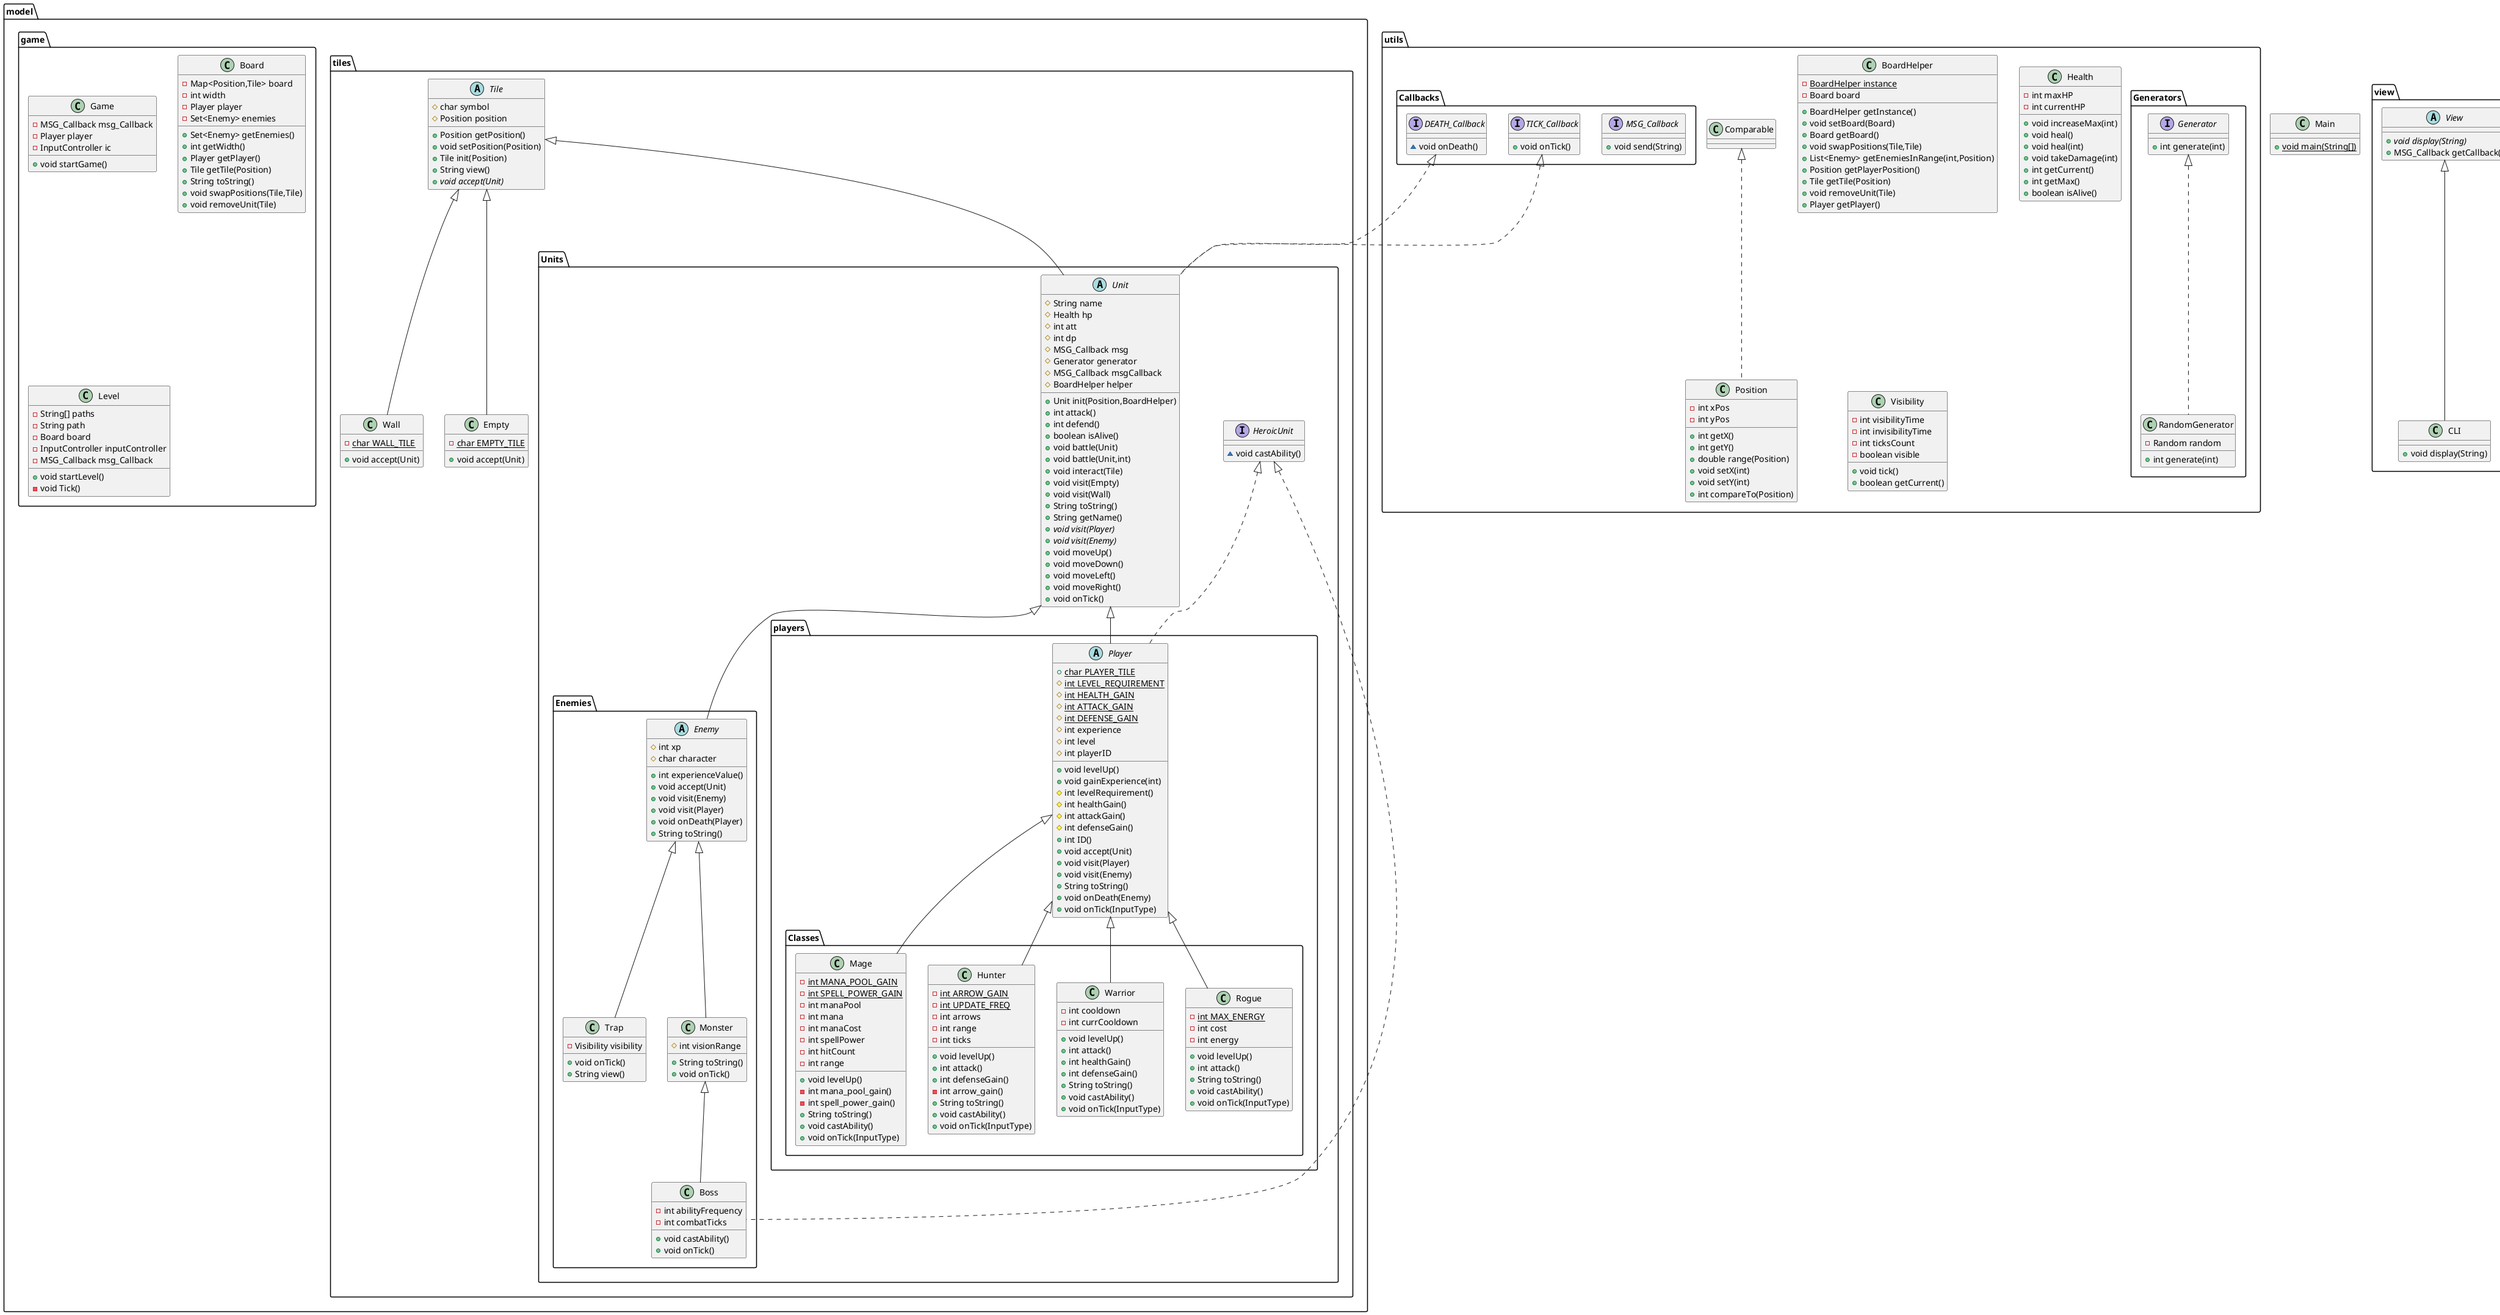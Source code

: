@startuml
class model.tiles.Wall {
- {static} char WALL_TILE
+ void accept(Unit)
}


class model.tiles.Units.players.Classes.Rogue {
- {static} int MAX_ENERGY
- int cost
- int energy
+ void levelUp()
+ int attack()
+ String toString()
+ void castAbility()
+ void onTick(InputType)
}


class model.tiles.Units.players.Classes.Warrior {
- int cooldown
- int currCooldown
+ void levelUp()
+ int attack()
+ int healthGain()
+ int defenseGain()
+ String toString()
+ void castAbility()
+ void onTick(InputType)
}


class model.tiles.Units.players.Classes.Hunter {
- {static} int ARROW_GAIN
- {static} int UPDATE_FREQ
- int arrows
- int range
- int ticks
+ void levelUp()
+ int attack()
+ int defenseGain()
- int arrow_gain()
+ String toString()
+ void castAbility()
+ void onTick(InputType)
}


abstract class model.tiles.Tile {
# char symbol
# Position position
+ Position getPosition()
+ void setPosition(Position)
+ Tile init(Position)
+ String view()
+ {abstract}void accept(Unit)
}


class model.game.Game {
- MSG_Callback msg_Callback
- Player player
- InputController ic
+ void startGame()
}


class model.tiles.Units.Enemies.Trap {
- Visibility visibility
+ void onTick()
+ String view()
}


class view.CLI {
+ void display(String)
}

class utils.Position {
- int xPos
- int yPos
+ int getX()
+ int getY()
+ double range(Position)
+ void setX(int)
+ void setY(int)
+ int compareTo(Position)
}


class model.tiles.Units.Enemies.Monster {
# int visionRange
+ String toString()
+ void onTick()
}


class utils.Generators.RandomGenerator {
- Random random
+ int generate(int)
}


class control.init.TileFactory {
- {static} TileFactory instance
- Player player
- {static} MSG_Callback msg
- {static} List<Supplier<Player>> playerTypes
- {static} Map<Character,Supplier<Enemy>> enemyTypes
+ {static} TileFactory getInstance(MSG_Callback)
+ Player producePlayer(int,Position)
+ Player producePlayer()
+ Enemy produceEnemy(char,Position,BoardHelper)
+ Tile produceEmpty(Position)
+ Tile produceWall(Position)
}


interface model.tiles.Units.HeroicUnit {
~ void castAbility()
}

interface utils.Callbacks.MSG_Callback {
+ void send(String)
}

class control.init.LevelInitializor {
- HashSet<Enemy> enemies
- int width
- TileFactory tf
+ HashSet<Enemy> getEnemies()
+ int getWidth()
+ Player getPlayer()
+ List<Tile> initLevel(String,Player,BoardHelper)
}


class control.InputController {
- MSG_Callback msg_Callback
- {static} Map<Character,InputType> inputTypes
+ Player choosePlayer()
+ InputType getAction()
+ InputType getAltAction()
}


class model.tiles.Units.players.Classes.Mage {
- {static} int MANA_POOL_GAIN
- {static} int SPELL_POWER_GAIN
- int manaPool
- int mana
- int manaCost
- int spellPower
- int hitCount
- int range
+ void levelUp()
- int mana_pool_gain()
- int spell_power_gain()
+ String toString()
+ void castAbility()
+ void onTick(InputType)
}


enum control.InputType {
+  UP
+  DOWN
+  LEFT
+  RIGHT
+  ABILITY
+  NOTHING
}

abstract class model.tiles.Units.players.Player {
+ {static} char PLAYER_TILE
# {static} int LEVEL_REQUIREMENT
# {static} int HEALTH_GAIN
# {static} int ATTACK_GAIN
# {static} int DEFENSE_GAIN
# int experience
# int level
# int playerID
+ void levelUp()
+ void gainExperience(int)
# int levelRequirement()
# int healthGain()
# int attackGain()
# int defenseGain()
+ int ID()
+ void accept(Unit)
+ void visit(Player)
+ void visit(Enemy)
+ String toString()
+ void onDeath(Enemy)
+ void onTick(InputType)
}


abstract class model.tiles.Units.Unit {
# String name
# Health hp
# int att
# int dp
# MSG_Callback msg
# Generator generator
# MSG_Callback msgCallback
# BoardHelper helper
+ Unit init(Position,BoardHelper)
+ int attack()
+ int defend()
+ boolean isAlive()
+ void battle(Unit)
+ void battle(Unit,int)
+ void interact(Tile)
+ void visit(Empty)
+ void visit(Wall)
+ String toString()
+ String getName()
+ {abstract}void visit(Player)
+ {abstract}void visit(Enemy)
+ void moveUp()
+ void moveDown()
+ void moveLeft()
+ void moveRight()
+ void onTick()
}


class utils.BoardHelper {
- {static} BoardHelper instance
- Board board
+ BoardHelper getInstance()
+ void setBoard(Board)
+ Board getBoard()
+ void swapPositions(Tile,Tile)
+ List<Enemy> getEnemiesInRange(int,Position)
+ Position getPlayerPosition()
+ Tile getTile(Position)
+ void removeUnit(Tile)
+ Player getPlayer()
}


abstract class model.tiles.Units.Enemies.Enemy {
# int xp
# char character
+ int experienceValue()
+ void accept(Unit)
+ void visit(Enemy)
+ void visit(Player)
+ void onDeath(Player)
+ String toString()
}


class model.game.Board {
- Map<Position,Tile> board
- int width
- Player player
- Set<Enemy> enemies
+ Set<Enemy> getEnemies()
+ int getWidth()
+ Player getPlayer()
+ Tile getTile(Position)
+ String toString()
+ void swapPositions(Tile,Tile)
+ void removeUnit(Tile)
}


interface utils.Callbacks.TICK_Callback {
+ void onTick()
}

class utils.Health {
- int maxHP
- int currentHP
+ void increaseMax(int)
+ void heal()
+ void heal(int)
+ void takeDamage(int)
+ int getCurrent()
+ int getMax()
+ boolean isAlive()
}


interface utils.Callbacks.DEATH_Callback {
~ void onDeath()
}

class model.game.Level {
- String[] paths
- String path
- Board board
- InputController inputController
- MSG_Callback msg_Callback
+ void startLevel()
- void Tick()
}


class model.tiles.Units.Enemies.Boss {
- int abilityFrequency
- int combatTicks
+ void castAbility()
+ void onTick()
}


abstract class view.View {
+ {abstract}void display(String)
+ MSG_Callback getCallback()
}

class Main {
+ {static} void main(String[])
}

class utils.Visibility {
- int visibilityTime
- int invisibilityTime
- int ticksCount
- boolean visible
+ void tick()
+ boolean getCurrent()
}


class model.tiles.Empty {
- {static} char EMPTY_TILE
+ void accept(Unit)
}


interface utils.Generators.Generator {
+ int generate(int)
}



model.tiles.Tile <|-- model.tiles.Wall
model.tiles.Units.players.Player <|-- model.tiles.Units.players.Classes.Rogue
model.tiles.Units.players.Player <|-- model.tiles.Units.players.Classes.Warrior
model.tiles.Units.players.Player <|-- model.tiles.Units.players.Classes.Hunter
model.tiles.Units.Enemies.Enemy <|-- model.tiles.Units.Enemies.Trap
view.View <|-- view.CLI
utils.Comparable <|.. utils.Position
model.tiles.Units.Enemies.Enemy <|-- model.tiles.Units.Enemies.Monster
utils.Generators.Generator <|.. utils.Generators.RandomGenerator
model.tiles.Units.players.Player <|-- model.tiles.Units.players.Classes.Mage
model.tiles.Units.HeroicUnit <|.. model.tiles.Units.players.Player
model.tiles.Units.Unit <|-- model.tiles.Units.players.Player
utils.Callbacks.TICK_Callback <|.. model.tiles.Units.Unit
utils.Callbacks.DEATH_Callback <|.. model.tiles.Units.Unit
model.tiles.Tile <|-- model.tiles.Units.Unit
model.tiles.Units.Unit <|-- model.tiles.Units.Enemies.Enemy
model.tiles.Units.HeroicUnit <|.. model.tiles.Units.Enemies.Boss
model.tiles.Units.Enemies.Monster <|-- model.tiles.Units.Enemies.Boss
model.tiles.Tile <|-- model.tiles.Empty
@enduml